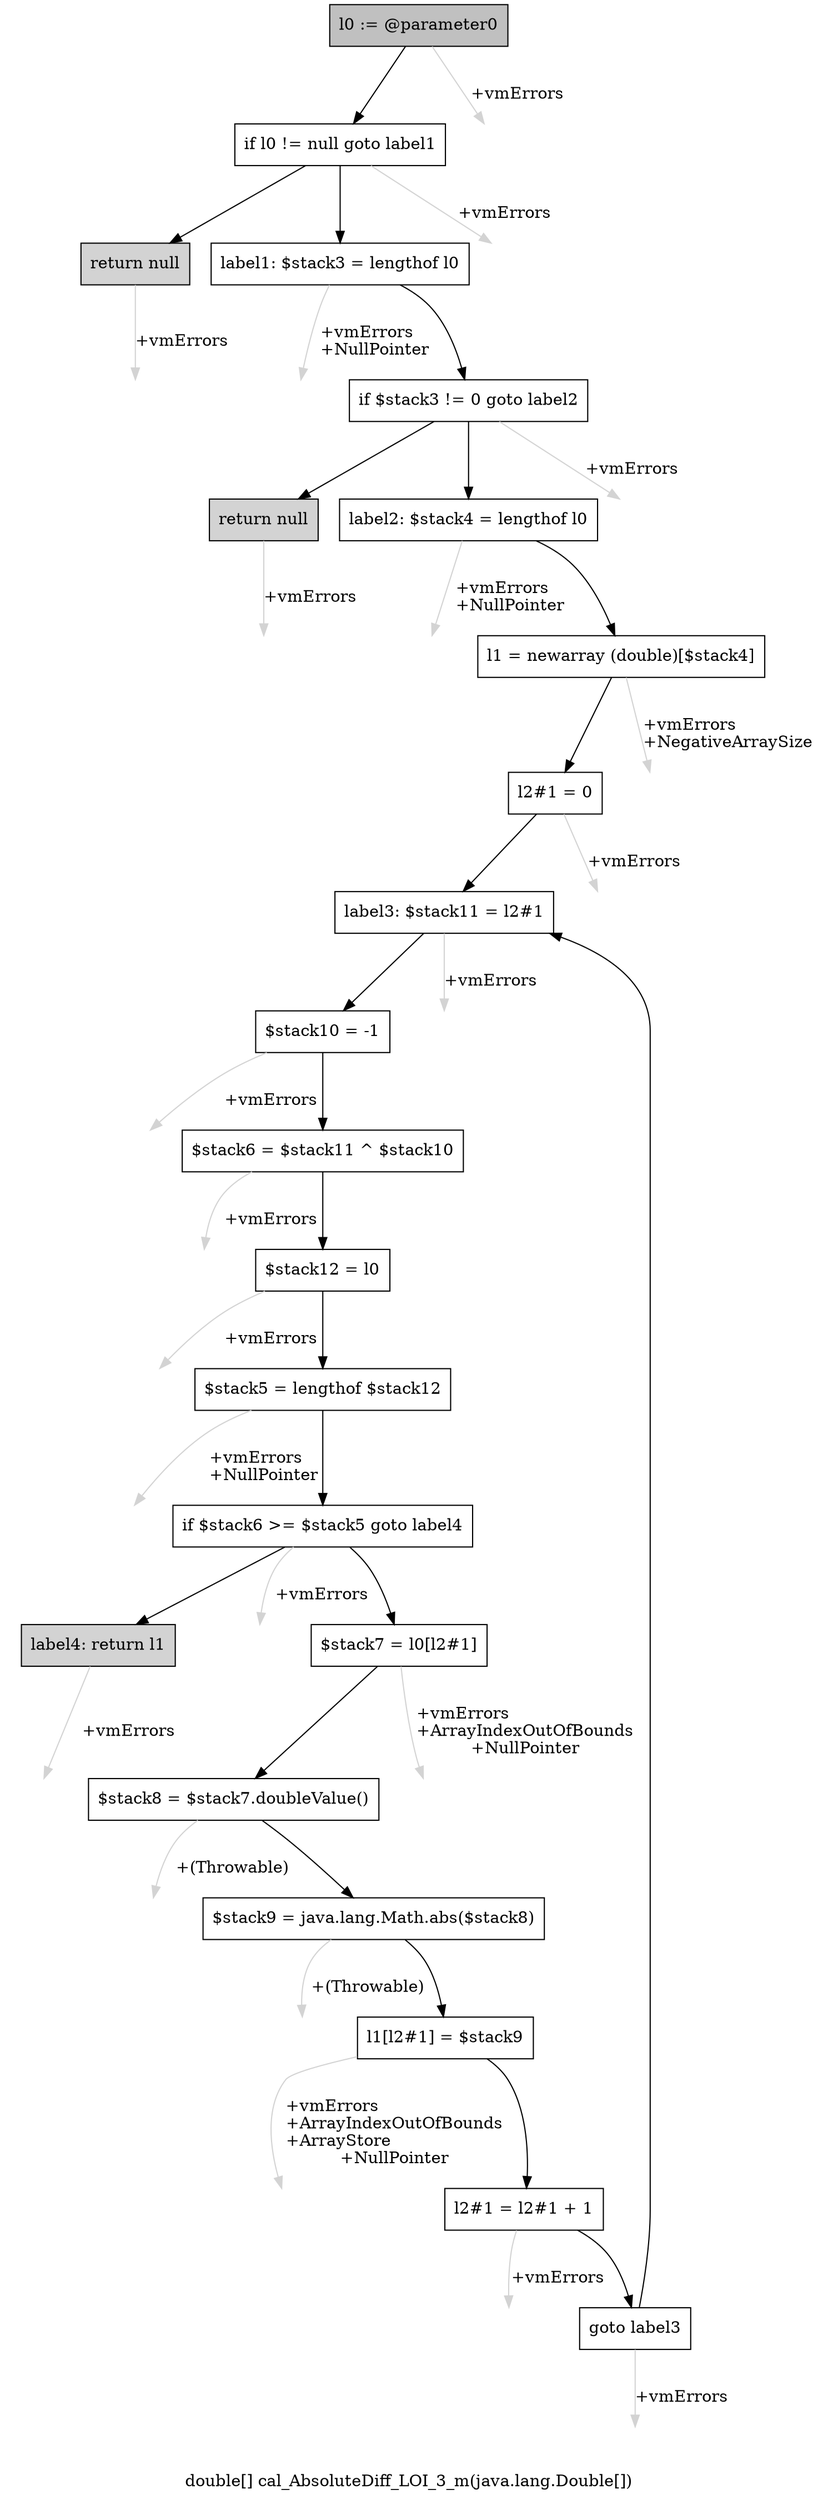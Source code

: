 digraph "double[] cal_AbsoluteDiff_LOI_3_m(java.lang.Double[])" {
    label="double[] cal_AbsoluteDiff_LOI_3_m(java.lang.Double[])";
    node [shape=box];
    "0" [style=filled,fillcolor=gray,label="l0 := @parameter0",];
    "1" [label="if l0 != null goto label1",];
    "0"->"1" [color=black,];
    "22" [style=invis,label="Esc",];
    "0"->"22" [color=lightgray,label="\l+vmErrors",];
    "2" [style=filled,fillcolor=lightgray,label="return null",];
    "1"->"2" [color=black,];
    "3" [label="label1: $stack3 = lengthof l0",];
    "1"->"3" [color=black,];
    "23" [style=invis,label="Esc",];
    "1"->"23" [color=lightgray,label="\l+vmErrors",];
    "24" [style=invis,label="Esc",];
    "2"->"24" [color=lightgray,label="\l+vmErrors",];
    "4" [label="if $stack3 != 0 goto label2",];
    "3"->"4" [color=black,];
    "25" [style=invis,label="Esc",];
    "3"->"25" [color=lightgray,label="\l+vmErrors\l+NullPointer",];
    "5" [style=filled,fillcolor=lightgray,label="return null",];
    "4"->"5" [color=black,];
    "6" [label="label2: $stack4 = lengthof l0",];
    "4"->"6" [color=black,];
    "26" [style=invis,label="Esc",];
    "4"->"26" [color=lightgray,label="\l+vmErrors",];
    "27" [style=invis,label="Esc",];
    "5"->"27" [color=lightgray,label="\l+vmErrors",];
    "7" [label="l1 = newarray (double)[$stack4]",];
    "6"->"7" [color=black,];
    "28" [style=invis,label="Esc",];
    "6"->"28" [color=lightgray,label="\l+vmErrors\l+NullPointer",];
    "8" [label="l2#1 = 0",];
    "7"->"8" [color=black,];
    "29" [style=invis,label="Esc",];
    "7"->"29" [color=lightgray,label="\l+vmErrors\l+NegativeArraySize",];
    "9" [label="label3: $stack11 = l2#1",];
    "8"->"9" [color=black,];
    "30" [style=invis,label="Esc",];
    "8"->"30" [color=lightgray,label="\l+vmErrors",];
    "10" [label="$stack10 = -1",];
    "9"->"10" [color=black,];
    "31" [style=invis,label="Esc",];
    "9"->"31" [color=lightgray,label="\l+vmErrors",];
    "11" [label="$stack6 = $stack11 ^ $stack10",];
    "10"->"11" [color=black,];
    "32" [style=invis,label="Esc",];
    "10"->"32" [color=lightgray,label="\l+vmErrors",];
    "12" [label="$stack12 = l0",];
    "11"->"12" [color=black,];
    "33" [style=invis,label="Esc",];
    "11"->"33" [color=lightgray,label="\l+vmErrors",];
    "13" [label="$stack5 = lengthof $stack12",];
    "12"->"13" [color=black,];
    "34" [style=invis,label="Esc",];
    "12"->"34" [color=lightgray,label="\l+vmErrors",];
    "14" [label="if $stack6 >= $stack5 goto label4",];
    "13"->"14" [color=black,];
    "35" [style=invis,label="Esc",];
    "13"->"35" [color=lightgray,label="\l+vmErrors\l+NullPointer",];
    "15" [label="$stack7 = l0[l2#1]",];
    "14"->"15" [color=black,];
    "21" [style=filled,fillcolor=lightgray,label="label4: return l1",];
    "14"->"21" [color=black,];
    "36" [style=invis,label="Esc",];
    "14"->"36" [color=lightgray,label="\l+vmErrors",];
    "16" [label="$stack8 = $stack7.doubleValue()",];
    "15"->"16" [color=black,];
    "37" [style=invis,label="Esc",];
    "15"->"37" [color=lightgray,label="\l+vmErrors\l+ArrayIndexOutOfBounds\l+NullPointer",];
    "17" [label="$stack9 = java.lang.Math.abs($stack8)",];
    "16"->"17" [color=black,];
    "38" [style=invis,label="Esc",];
    "16"->"38" [color=lightgray,label="\l+(Throwable)",];
    "18" [label="l1[l2#1] = $stack9",];
    "17"->"18" [color=black,];
    "39" [style=invis,label="Esc",];
    "17"->"39" [color=lightgray,label="\l+(Throwable)",];
    "19" [label="l2#1 = l2#1 + 1",];
    "18"->"19" [color=black,];
    "40" [style=invis,label="Esc",];
    "18"->"40" [color=lightgray,label="\l+vmErrors\l+ArrayIndexOutOfBounds\l+ArrayStore\l+NullPointer",];
    "20" [label="goto label3",];
    "19"->"20" [color=black,];
    "41" [style=invis,label="Esc",];
    "19"->"41" [color=lightgray,label="\l+vmErrors",];
    "20"->"9" [color=black,];
    "42" [style=invis,label="Esc",];
    "20"->"42" [color=lightgray,label="\l+vmErrors",];
    "43" [style=invis,label="Esc",];
    "21"->"43" [color=lightgray,label="\l+vmErrors",];
}

